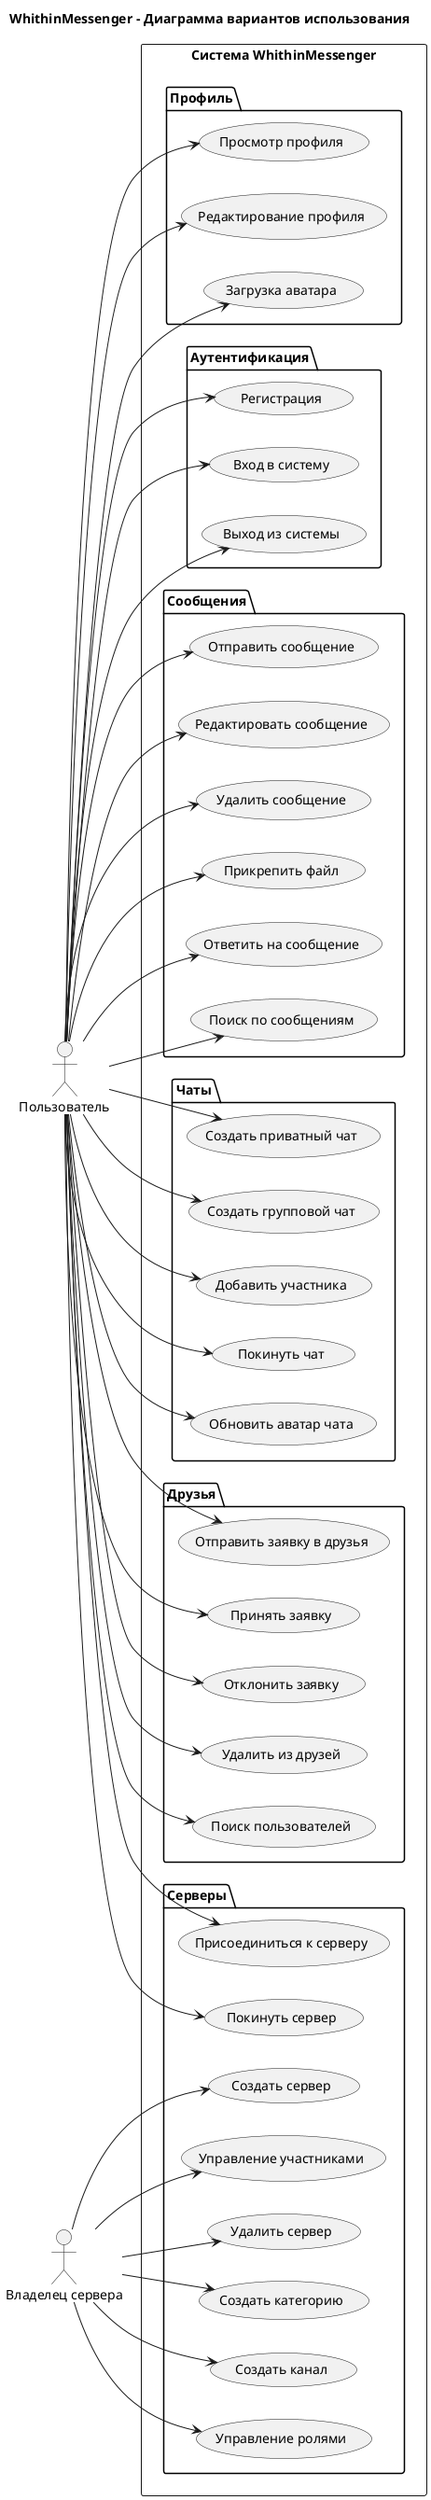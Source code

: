 @startuml Диаграмма вариантов использования

title WhithinMessenger - Диаграмма вариантов использования

left to right direction

actor "Пользователь" as User
actor "Владелец сервера" as Owner

rectangle "Система WhithinMessenger" {
  
  package "Аутентификация" {
    usecase "Регистрация" as UC1
    usecase "Вход в систему" as UC2
    usecase "Выход из системы" as UC3
  }
  
  package "Сообщения" {
    usecase "Отправить сообщение" as UC4
    usecase "Редактировать сообщение" as UC5
    usecase "Удалить сообщение" as UC6
    usecase "Прикрепить файл" as UC7
    usecase "Ответить на сообщение" as UC8
    usecase "Поиск по сообщениям" as UC9
  }
  
  package "Чаты" {
    usecase "Создать приватный чат" as UC10
    usecase "Создать групповой чат" as UC11
    usecase "Добавить участника" as UC12
    usecase "Покинуть чат" as UC13
    usecase "Обновить аватар чата" as UC14
  }
  
  package "Друзья" {
    usecase "Отправить заявку в друзья" as UC15
    usecase "Принять заявку" as UC16
    usecase "Отклонить заявку" as UC17
    usecase "Удалить из друзей" as UC18
    usecase "Поиск пользователей" as UC19
  }
  
  package "Серверы" {
    usecase "Создать сервер" as UC20
    usecase "Присоединиться к серверу" as UC21
    usecase "Покинуть сервер" as UC22
    usecase "Создать категорию" as UC23
    usecase "Создать канал" as UC24
    usecase "Управление ролями" as UC25
    usecase "Управление участниками" as UC26
    usecase "Удалить сервер" as UC27
  }
  
  package "Профиль" {
    usecase "Просмотр профиля" as UC28
    usecase "Редактирование профиля" as UC29
    usecase "Загрузка аватара" as UC30
  }
}

' Связи пользователя
User --> UC1
User --> UC2
User --> UC3
User --> UC4
User --> UC5
User --> UC6
User --> UC7
User --> UC8
User --> UC9
User --> UC10
User --> UC11
User --> UC12
User --> UC13
User --> UC14
User --> UC15
User --> UC16
User --> UC17
User --> UC18
User --> UC19
User --> UC21
User --> UC22
User --> UC28
User --> UC29
User --> UC30

' Связи владельца сервера
Owner --> UC20
Owner --> UC23
Owner --> UC24
Owner --> UC25
Owner --> UC26
Owner --> UC27


@enduml

